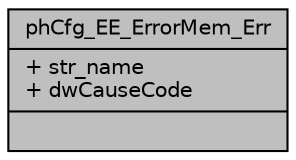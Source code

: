 digraph "phCfg_EE_ErrorMem_Err"
{
  edge [fontname="Helvetica",fontsize="10",labelfontname="Helvetica",labelfontsize="10"];
  node [fontname="Helvetica",fontsize="10",shape=record];
  Node0 [label="{phCfg_EE_ErrorMem_Err\n|+ str_name\l+ dwCauseCode\l|}",height=0.2,width=0.4,color="black", fillcolor="grey75", style="filled", fontcolor="black"];
}
